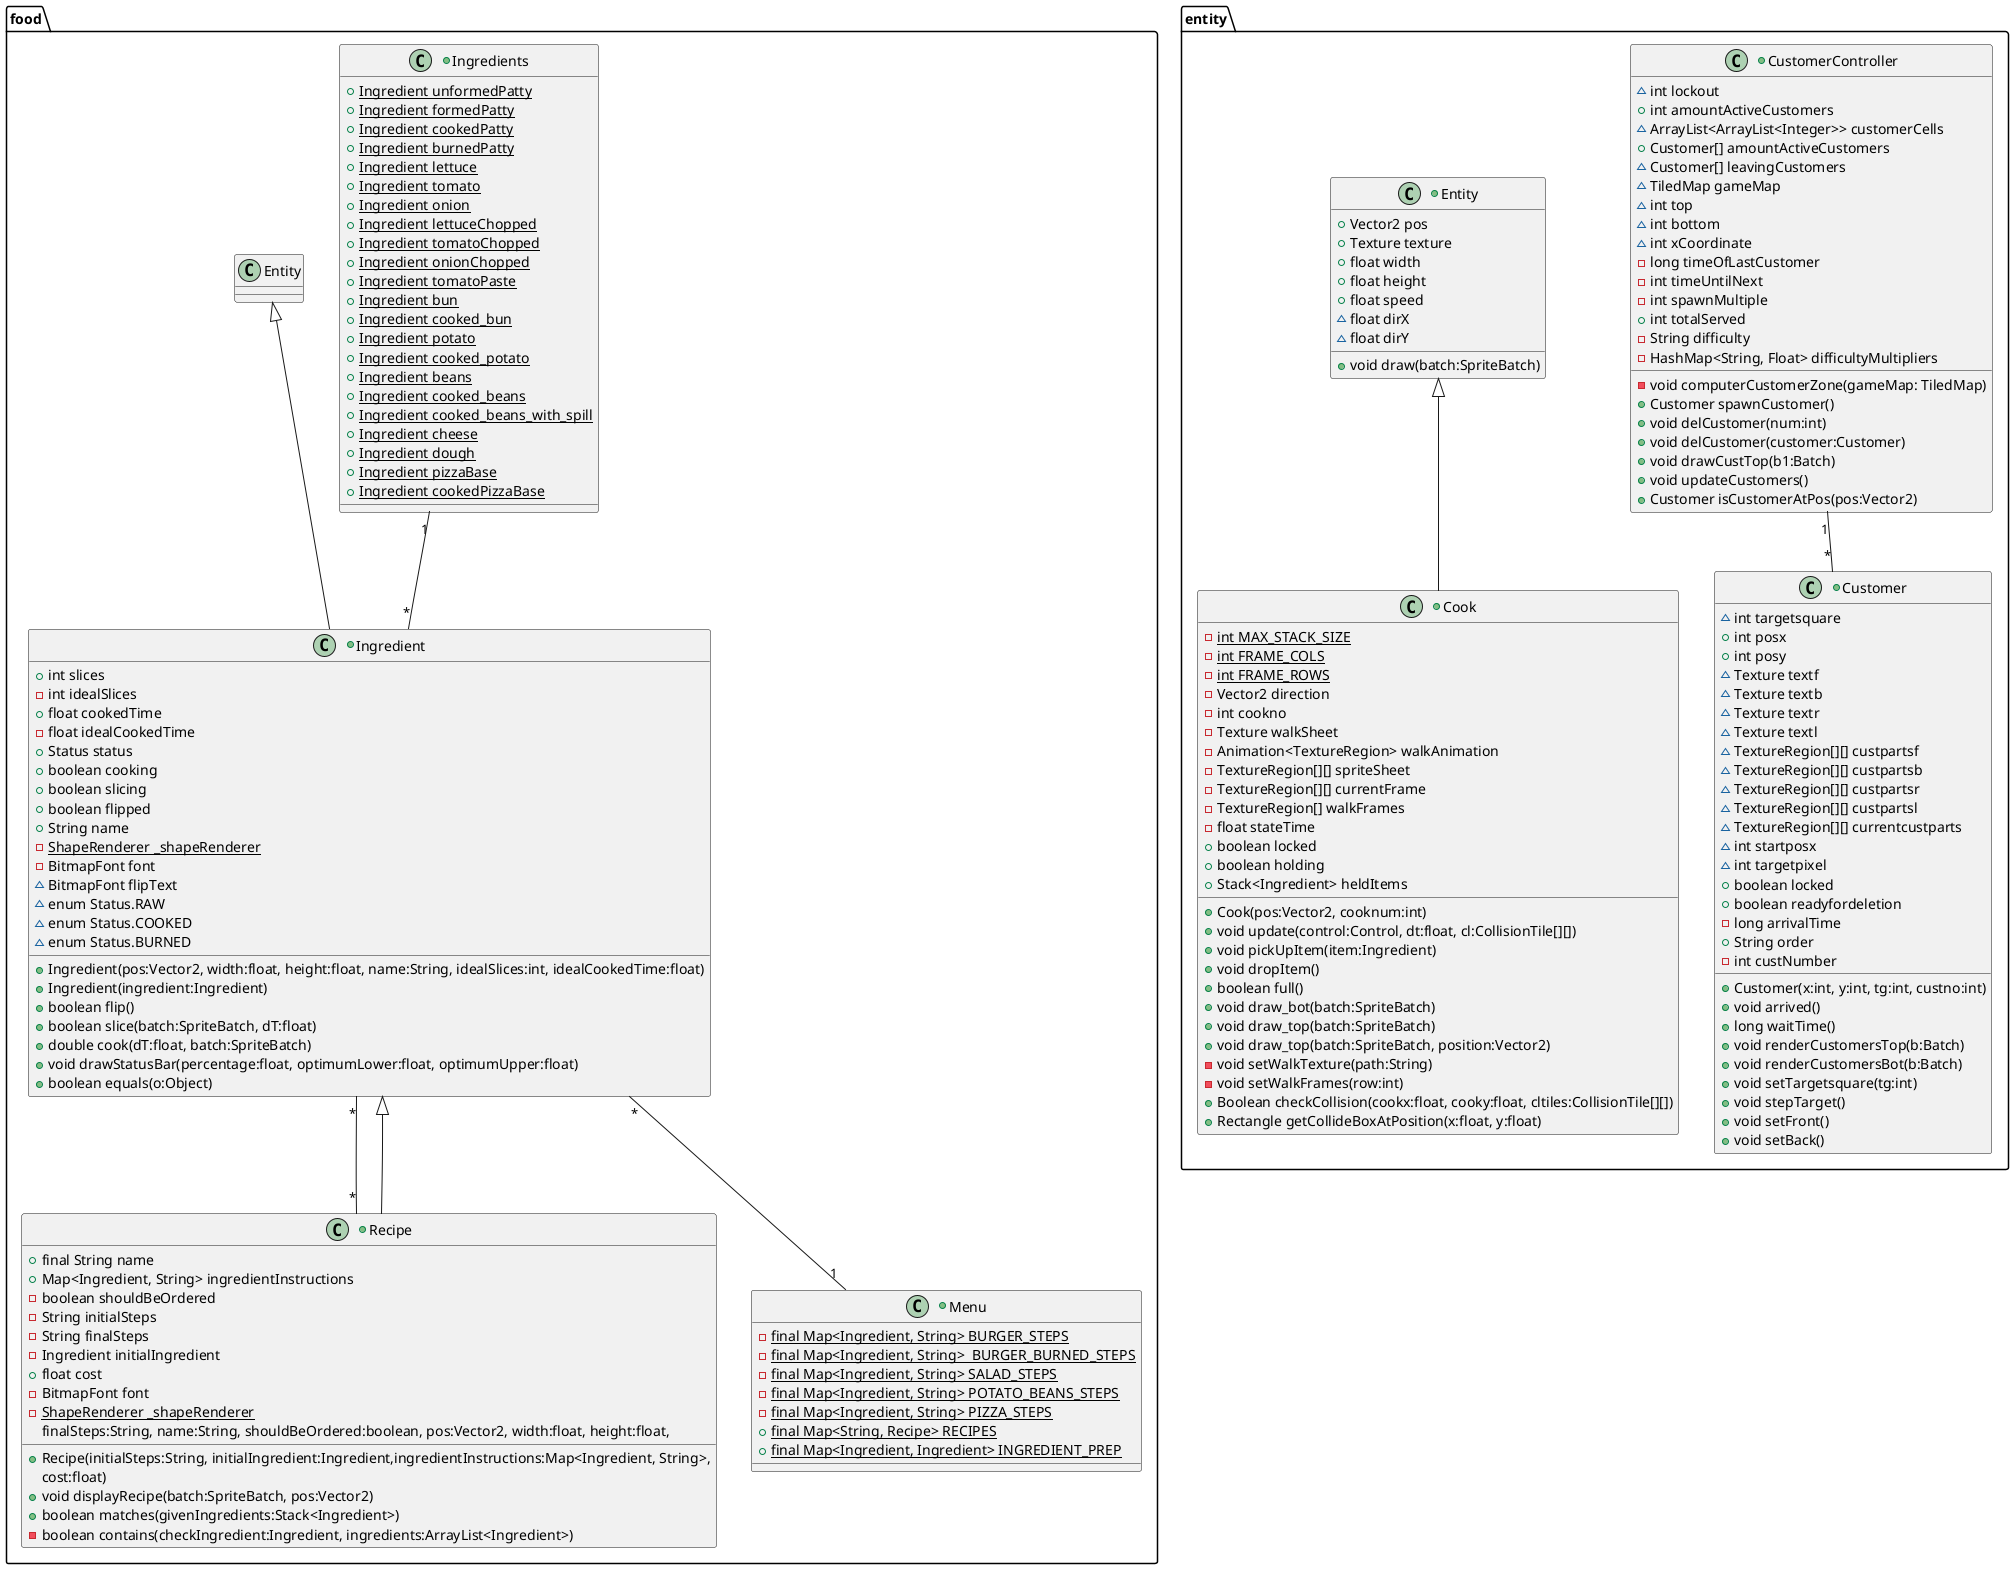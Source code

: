 @startuml
'https://plantuml.com/class-diagram

package "food"{

Ingredient "*" -- "*" Recipe
Ingredient "*" -- "1" Menu

Ingredients "1" -- "*" Ingredient

+class Ingredient extends Entity{
+int slices
-int idealSlices
+float cookedTime
-float idealCookedTime
+Status status
+boolean cooking
+boolean slicing
+boolean flipped
+String name
-{static} ShapeRenderer _shapeRenderer
-BitmapFont font
~BitmapFont flipText
~enum Status.RAW
~enum Status.COOKED
~enum Status.BURNED
+Ingredient(pos:Vector2, width:float, height:float, name:String, idealSlices:int, idealCookedTime:float)
+Ingredient(ingredient:Ingredient)
+boolean flip()
+boolean slice(batch:SpriteBatch, dT:float)
+double cook(dT:float, batch:SpriteBatch)
+void drawStatusBar(percentage:float, optimumLower:float, optimumUpper:float)
+boolean equals(o:Object)
}

+class Ingredients{
+{static} Ingredient unformedPatty
+{static} Ingredient formedPatty
+{static} Ingredient cookedPatty
+{static} Ingredient burnedPatty
+{static} Ingredient lettuce
+{static} Ingredient tomato
+{static} Ingredient onion
+{static} Ingredient lettuceChopped
+{static} Ingredient tomatoChopped
+{static} Ingredient onionChopped
+{static} Ingredient tomatoPaste
+{static} Ingredient bun
+{static} Ingredient cooked_bun
+{static} Ingredient potato
+{static} Ingredient cooked_potato
+{static} Ingredient beans
+{static} Ingredient cooked_beans
+{static} Ingredient cooked_beans_with_spill
+{static} Ingredient cheese
+{static} Ingredient dough
+{static} Ingredient pizzaBase
+{static} Ingredient cookedPizzaBase
}

+class Menu{
-{static} final Map<Ingredient, String> BURGER_STEPS
-{static} final Map<Ingredient, String>  BURGER_BURNED_STEPS
-{static} final Map<Ingredient, String> SALAD_STEPS
-{static} final Map<Ingredient, String> POTATO_BEANS_STEPS
-{static} final Map<Ingredient, String> PIZZA_STEPS
+{static} final Map<String, Recipe> RECIPES
+{static} final Map<Ingredient, Ingredient> INGREDIENT_PREP
}

+class Recipe extends Ingredient{
+final String name
+Map<Ingredient, String> ingredientInstructions
-boolean shouldBeOrdered
-String initialSteps
-String finalSteps
-Ingredient initialIngredient
+float cost
-BitmapFont font
-{static} ShapeRenderer _shapeRenderer
+Recipe(initialSteps:String, initialIngredient:Ingredient,ingredientInstructions:Map<Ingredient, String>,
 			finalSteps:String, name:String, shouldBeOrdered:boolean, pos:Vector2, width:float, height:float,
 			cost:float)
+void displayRecipe(batch:SpriteBatch, pos:Vector2)
+boolean matches(givenIngredients:Stack<Ingredient>)
-boolean contains(checkIngredient:Ingredient, ingredients:ArrayList<Ingredient>)
}

}

package "entity"{

CustomerController "1" -- "*" Customer

+class Cook extends Entity{
-{static} int MAX_STACK_SIZE
-{static} int FRAME_COLS
-{static} int FRAME_ROWS
-Vector2 direction
-int cookno
-Texture walkSheet
-Animation<TextureRegion> walkAnimation
-TextureRegion[][] spriteSheet
-TextureRegion[][] currentFrame
-TextureRegion[] walkFrames
-float stateTime
+boolean locked
+boolean holding
+Stack<Ingredient> heldItems
+Cook(pos:Vector2, cooknum:int)
+void update(control:Control, dt:float, cl:CollisionTile[][])
+void pickUpItem(item:Ingredient)
+void dropItem()
+boolean full()
+void draw_bot(batch:SpriteBatch)
+void draw_top(batch:SpriteBatch)
+void draw_top(batch:SpriteBatch, position:Vector2)
-void setWalkTexture(path:String)
-void setWalkFrames(row:int)
+Boolean checkCollision(cookx:float, cooky:float, cltiles:CollisionTile[][])
+Rectangle getCollideBoxAtPosition(x:float, y:float)
}

+class Customer{
~int targetsquare
+int posx
+int posy
~Texture textf
~Texture textb
~Texture textr
~Texture textl
~TextureRegion[][] custpartsf
~TextureRegion[][] custpartsb
~TextureRegion[][] custpartsr
~TextureRegion[][] custpartsl
~TextureRegion[][] currentcustparts
~int startposx
~int targetpixel
+boolean locked
+boolean readyfordeletion
-long arrivalTime
+String order
-int custNumber
+Customer(x:int, y:int, tg:int, custno:int)
+void arrived()
+long waitTime()
+void renderCustomersTop(b:Batch)
+void renderCustomersBot(b:Batch)
+void setTargetsquare(tg:int)
+void stepTarget()
+void setFront()
+void setBack()
}

+class CustomerController{
~int lockout
+int amountActiveCustomers
~ArrayList<ArrayList<Integer>> customerCells
+Customer[] amountActiveCustomers
~Customer[] leavingCustomers
~TiledMap gameMap
~int top
~int bottom
~int xCoordinate
-long timeOfLastCustomer
-int timeUntilNext
-int spawnMultiple
+int totalServed
-String difficulty
-HashMap<String, Float> difficultyMultipliers
-void computerCustomerZone(gameMap: TiledMap)
+Customer spawnCustomer()
+void delCustomer(num:int)
+void delCustomer(customer:Customer)
+void drawCustTop(b1:Batch)
+void updateCustomers()
+Customer isCustomerAtPos(pos:Vector2)
}

+class Entity{
+Vector2 pos
+Texture texture
+float width
+float height
+float speed
~float dirX
~float dirY
+void draw(batch:SpriteBatch)
}

}
@enduml

